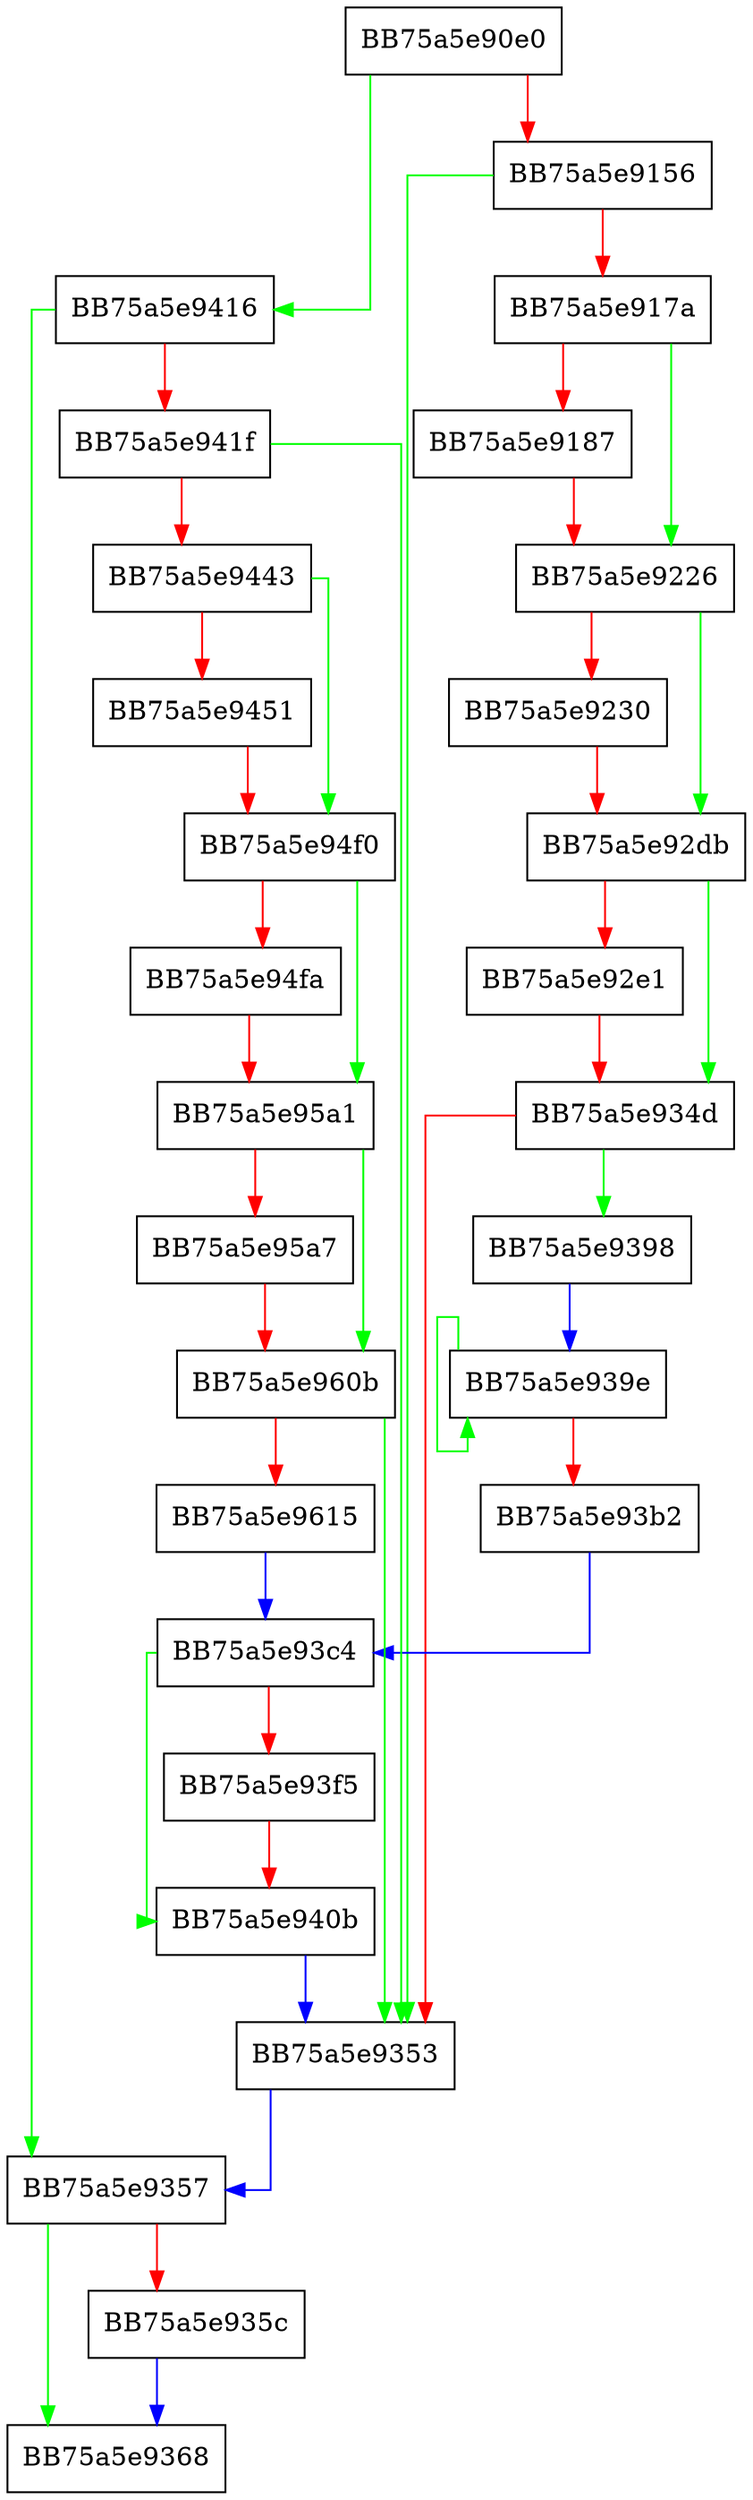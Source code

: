digraph NTDLL_DLL_NtContinue {
  node [shape="box"];
  graph [splines=ortho];
  BB75a5e90e0 -> BB75a5e9416 [color="green"];
  BB75a5e90e0 -> BB75a5e9156 [color="red"];
  BB75a5e9156 -> BB75a5e9353 [color="green"];
  BB75a5e9156 -> BB75a5e917a [color="red"];
  BB75a5e917a -> BB75a5e9226 [color="green"];
  BB75a5e917a -> BB75a5e9187 [color="red"];
  BB75a5e9187 -> BB75a5e9226 [color="red"];
  BB75a5e9226 -> BB75a5e92db [color="green"];
  BB75a5e9226 -> BB75a5e9230 [color="red"];
  BB75a5e9230 -> BB75a5e92db [color="red"];
  BB75a5e92db -> BB75a5e934d [color="green"];
  BB75a5e92db -> BB75a5e92e1 [color="red"];
  BB75a5e92e1 -> BB75a5e934d [color="red"];
  BB75a5e934d -> BB75a5e9398 [color="green"];
  BB75a5e934d -> BB75a5e9353 [color="red"];
  BB75a5e9353 -> BB75a5e9357 [color="blue"];
  BB75a5e9357 -> BB75a5e9368 [color="green"];
  BB75a5e9357 -> BB75a5e935c [color="red"];
  BB75a5e935c -> BB75a5e9368 [color="blue"];
  BB75a5e9398 -> BB75a5e939e [color="blue"];
  BB75a5e939e -> BB75a5e939e [color="green"];
  BB75a5e939e -> BB75a5e93b2 [color="red"];
  BB75a5e93b2 -> BB75a5e93c4 [color="blue"];
  BB75a5e93c4 -> BB75a5e940b [color="green"];
  BB75a5e93c4 -> BB75a5e93f5 [color="red"];
  BB75a5e93f5 -> BB75a5e940b [color="red"];
  BB75a5e940b -> BB75a5e9353 [color="blue"];
  BB75a5e9416 -> BB75a5e9357 [color="green"];
  BB75a5e9416 -> BB75a5e941f [color="red"];
  BB75a5e941f -> BB75a5e9353 [color="green"];
  BB75a5e941f -> BB75a5e9443 [color="red"];
  BB75a5e9443 -> BB75a5e94f0 [color="green"];
  BB75a5e9443 -> BB75a5e9451 [color="red"];
  BB75a5e9451 -> BB75a5e94f0 [color="red"];
  BB75a5e94f0 -> BB75a5e95a1 [color="green"];
  BB75a5e94f0 -> BB75a5e94fa [color="red"];
  BB75a5e94fa -> BB75a5e95a1 [color="red"];
  BB75a5e95a1 -> BB75a5e960b [color="green"];
  BB75a5e95a1 -> BB75a5e95a7 [color="red"];
  BB75a5e95a7 -> BB75a5e960b [color="red"];
  BB75a5e960b -> BB75a5e9353 [color="green"];
  BB75a5e960b -> BB75a5e9615 [color="red"];
  BB75a5e9615 -> BB75a5e93c4 [color="blue"];
}